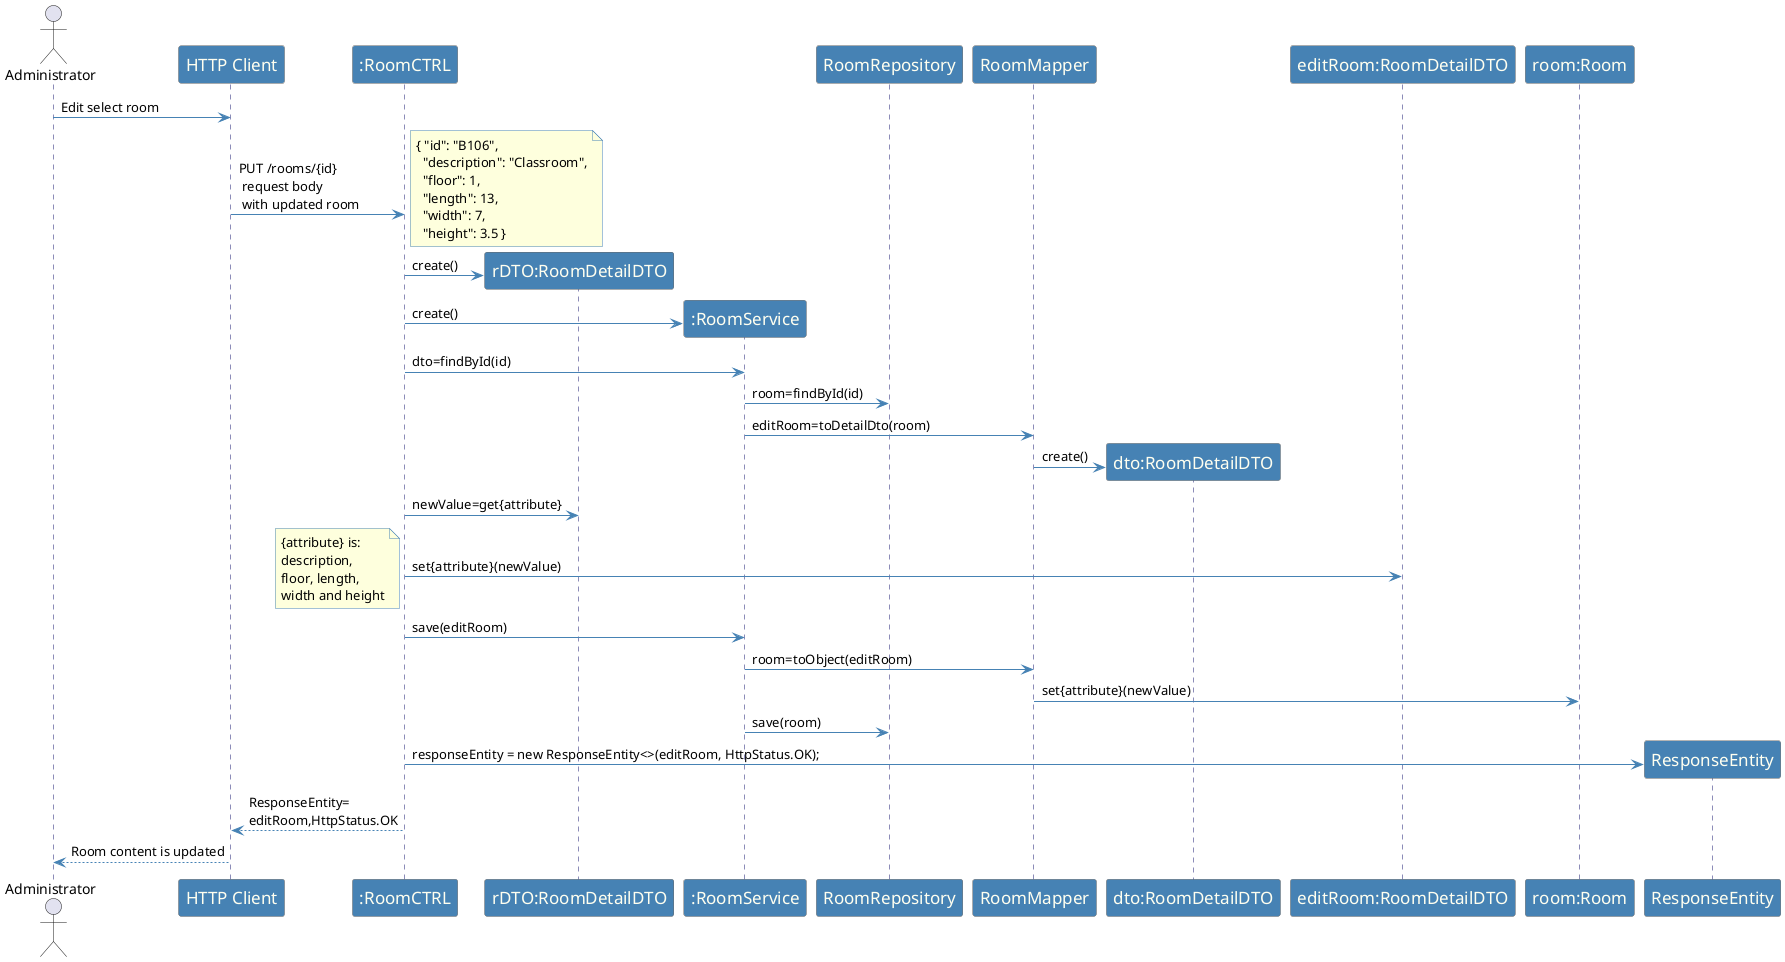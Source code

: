 @startuml


actor Administrator

skinparam sequence {
	ArrowColor SteelBlue
	ActorBorderColor Dimgray
	LifeLineBorderColor MidnightBlue
	LifeLineBackgroundColor #A9DCDF

	ParticipantBorderColor Dimgray
	ParticipantBackgroundColor SteelBlue
	ParticipantFontName Calibri Bold
	ParticipantFontSize 17
	ParticipantFontColor Ivory

	ActorBackgroundColor SteelBlue
	ActorFontColor MidnightBlue
	ActorFontSize 17
	ActorFontName Aapex
}

skinparam note {
BorderColor SteelBlue
}

Administrator -> "HTTP Client": Edit select room
"HTTP Client" -> ":RoomCTRL":  PUT /rooms/{id}\n request body \n with updated room
note right
{ "id": "B106",
  "description": "Classroom",
  "floor": 1,
  "length": 13,
  "width": 7,
  "height": 3.5 }
end note
create "rDTO:RoomDetailDTO"
":RoomCTRL" -> "rDTO:RoomDetailDTO": create()
create ":RoomService"
":RoomCTRL" -> ":RoomService": create()
":RoomCTRL" -> ":RoomService": dto=findById(id)
":RoomService" -> RoomRepository: room=findById(id)
":RoomService" -> RoomMapper: editRoom=toDetailDto(room)
create "dto:RoomDetailDTO"
RoomMapper -> "dto:RoomDetailDTO": create()
":RoomCTRL" -> "rDTO:RoomDetailDTO": newValue=get{attribute}
":RoomCTRL"  -> "editRoom:RoomDetailDTO": set{attribute}(newValue)

note left
{attribute} is:
description,
floor, length,
width and height
    end note
":RoomCTRL" -> ":RoomService": save(editRoom)
":RoomService" -> RoomMapper: room=toObject(editRoom)
RoomMapper -> "room:Room": set{attribute}(newValue)

":RoomService" -> RoomRepository: save(room)
create ResponseEntity
":RoomCTRL" -> ResponseEntity: responseEntity = new ResponseEntity<>(editRoom, HttpStatus.OK);

"HTTP Client" <-- ":RoomCTRL": ResponseEntity=\neditRoom,HttpStatus.OK
Administrator <-- "HTTP Client": Room content is updated

@enduml